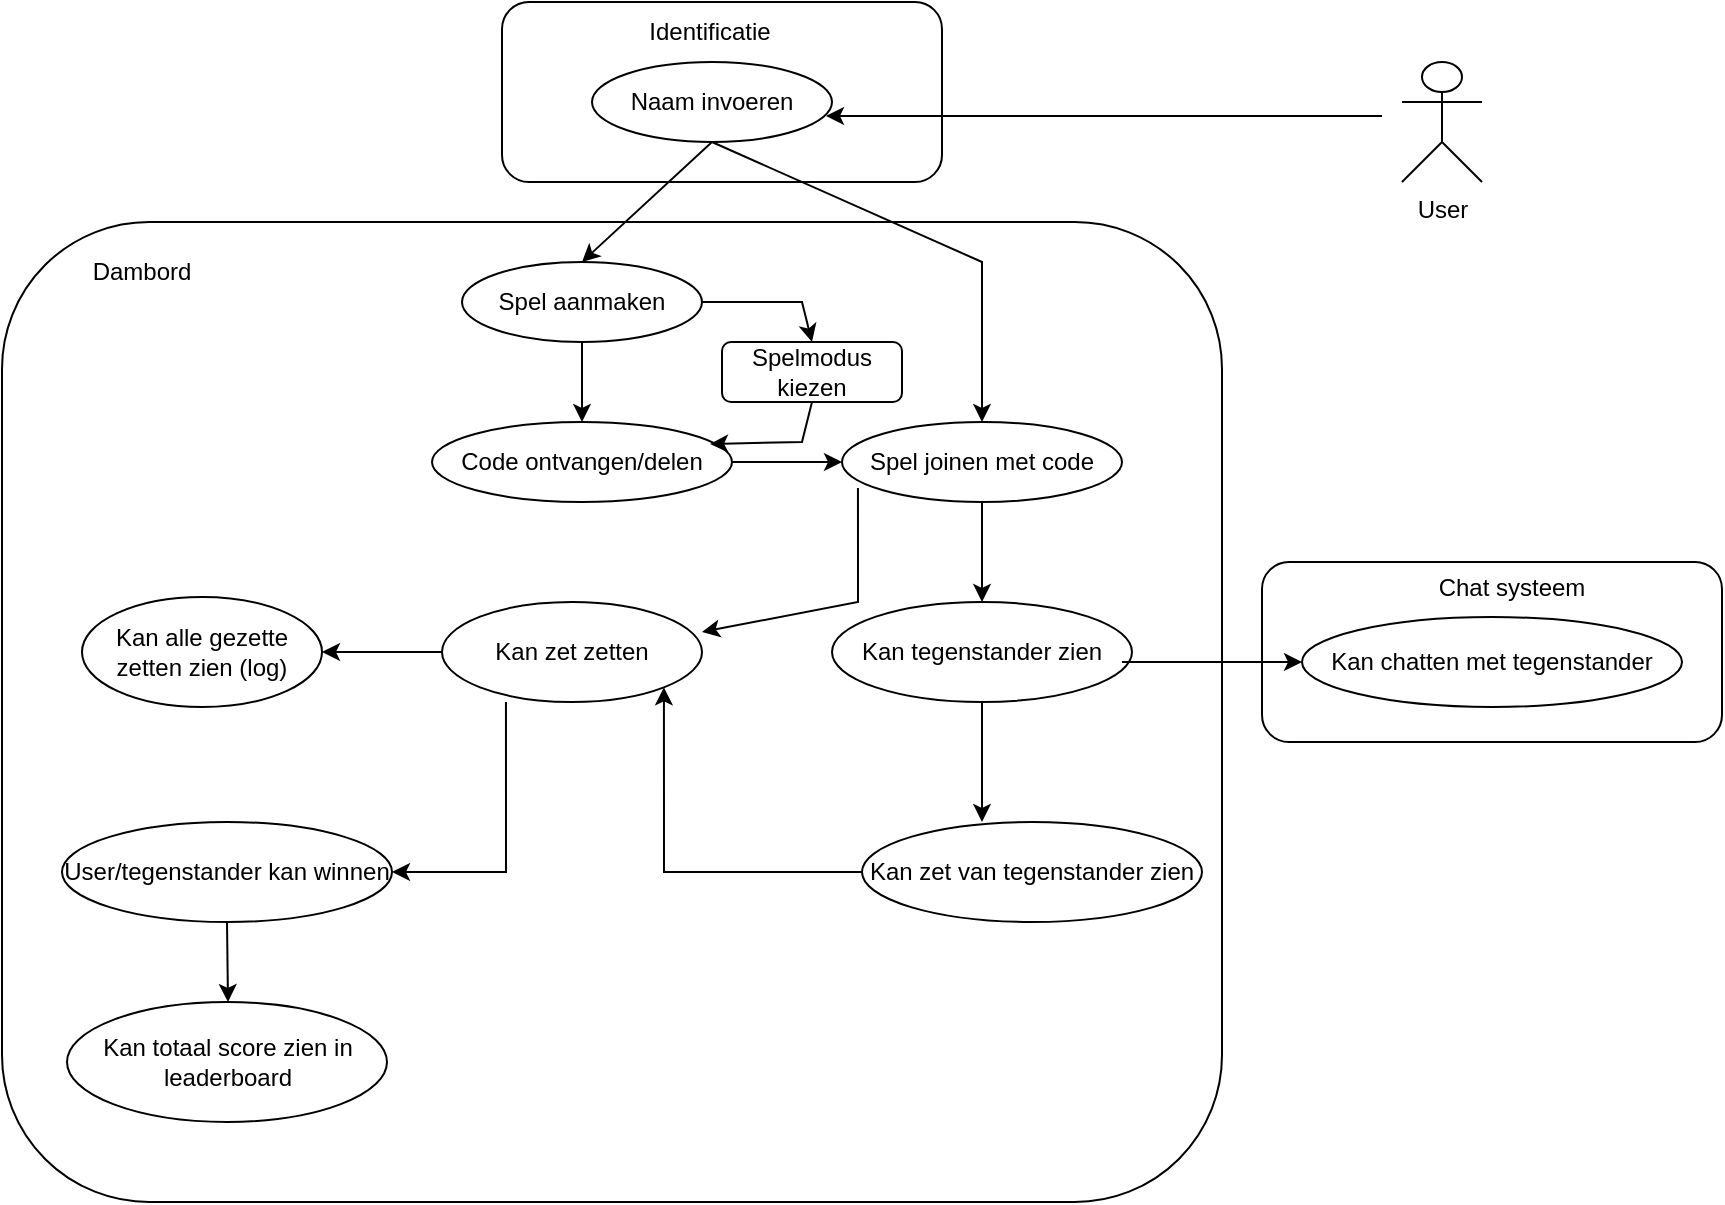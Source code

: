 <mxfile version="20.8.23" type="github">
  <diagram name="Pagina-1" id="iVGEeXCdFtGRwlNZicNf">
    <mxGraphModel dx="1674" dy="746" grid="1" gridSize="10" guides="1" tooltips="1" connect="1" arrows="1" fold="1" page="1" pageScale="1" pageWidth="827" pageHeight="1169" math="0" shadow="0">
      <root>
        <mxCell id="0" />
        <mxCell id="1" parent="0" />
        <mxCell id="-6OGnUaoObWE4JiesRjG-6" value="" style="rounded=1;whiteSpace=wrap;html=1;" vertex="1" parent="1">
          <mxGeometry x="660" y="300" width="230" height="90" as="geometry" />
        </mxCell>
        <mxCell id="-6OGnUaoObWE4JiesRjG-4" value="" style="rounded=1;whiteSpace=wrap;html=1;" vertex="1" parent="1">
          <mxGeometry x="280" y="20" width="220" height="90" as="geometry" />
        </mxCell>
        <mxCell id="-6OGnUaoObWE4JiesRjG-2" value="" style="rounded=1;whiteSpace=wrap;html=1;" vertex="1" parent="1">
          <mxGeometry x="30" y="130" width="610" height="490" as="geometry" />
        </mxCell>
        <mxCell id="9BKlG2mkJNMDfc7ccAAe-1" value="User" style="shape=umlActor;verticalLabelPosition=bottom;verticalAlign=top;html=1;outlineConnect=0;" parent="1" vertex="1">
          <mxGeometry x="730" y="50" width="40" height="60" as="geometry" />
        </mxCell>
        <mxCell id="9BKlG2mkJNMDfc7ccAAe-2" value="Naam invoeren" style="ellipse;whiteSpace=wrap;html=1;" parent="1" vertex="1">
          <mxGeometry x="325" y="50" width="120" height="40" as="geometry" />
        </mxCell>
        <mxCell id="9BKlG2mkJNMDfc7ccAAe-3" value="Spel aanmaken" style="ellipse;whiteSpace=wrap;html=1;" parent="1" vertex="1">
          <mxGeometry x="260" y="150" width="120" height="40" as="geometry" />
        </mxCell>
        <mxCell id="9BKlG2mkJNMDfc7ccAAe-4" value="Spel joinen met code" style="ellipse;whiteSpace=wrap;html=1;" parent="1" vertex="1">
          <mxGeometry x="450" y="230" width="140" height="40" as="geometry" />
        </mxCell>
        <mxCell id="9BKlG2mkJNMDfc7ccAAe-5" value="Code ontvangen/delen" style="ellipse;whiteSpace=wrap;html=1;" parent="1" vertex="1">
          <mxGeometry x="245" y="230" width="150" height="40" as="geometry" />
        </mxCell>
        <mxCell id="9BKlG2mkJNMDfc7ccAAe-8" value="" style="endArrow=classic;html=1;rounded=0;exitX=0.5;exitY=1;exitDx=0;exitDy=0;entryX=0.5;entryY=0;entryDx=0;entryDy=0;" parent="1" source="9BKlG2mkJNMDfc7ccAAe-2" target="9BKlG2mkJNMDfc7ccAAe-3" edge="1">
          <mxGeometry width="50" height="50" relative="1" as="geometry">
            <mxPoint x="420" y="350" as="sourcePoint" />
            <mxPoint x="470" y="300" as="targetPoint" />
          </mxGeometry>
        </mxCell>
        <mxCell id="9BKlG2mkJNMDfc7ccAAe-9" value="" style="endArrow=classic;html=1;rounded=0;exitX=0.5;exitY=1;exitDx=0;exitDy=0;entryX=0.5;entryY=0;entryDx=0;entryDy=0;" parent="1" source="9BKlG2mkJNMDfc7ccAAe-2" target="9BKlG2mkJNMDfc7ccAAe-4" edge="1">
          <mxGeometry width="50" height="50" relative="1" as="geometry">
            <mxPoint x="420" y="350" as="sourcePoint" />
            <mxPoint x="470" y="300" as="targetPoint" />
            <Array as="points">
              <mxPoint x="520" y="150" />
            </Array>
          </mxGeometry>
        </mxCell>
        <mxCell id="9BKlG2mkJNMDfc7ccAAe-10" value="" style="endArrow=classic;html=1;rounded=0;exitX=0.5;exitY=1;exitDx=0;exitDy=0;" parent="1" source="9BKlG2mkJNMDfc7ccAAe-3" target="9BKlG2mkJNMDfc7ccAAe-5" edge="1">
          <mxGeometry width="50" height="50" relative="1" as="geometry">
            <mxPoint x="420" y="350" as="sourcePoint" />
            <mxPoint x="320" y="220" as="targetPoint" />
          </mxGeometry>
        </mxCell>
        <mxCell id="9BKlG2mkJNMDfc7ccAAe-11" value="" style="endArrow=classic;html=1;rounded=0;exitX=1;exitY=0.5;exitDx=0;exitDy=0;entryX=0;entryY=0.5;entryDx=0;entryDy=0;" parent="1" source="9BKlG2mkJNMDfc7ccAAe-5" target="9BKlG2mkJNMDfc7ccAAe-4" edge="1">
          <mxGeometry width="50" height="50" relative="1" as="geometry">
            <mxPoint x="420" y="350" as="sourcePoint" />
            <mxPoint x="470" y="300" as="targetPoint" />
          </mxGeometry>
        </mxCell>
        <mxCell id="9BKlG2mkJNMDfc7ccAAe-12" value="Kan tegenstander zien" style="ellipse;whiteSpace=wrap;html=1;" parent="1" vertex="1">
          <mxGeometry x="445" y="320" width="150" height="50" as="geometry" />
        </mxCell>
        <mxCell id="9BKlG2mkJNMDfc7ccAAe-13" value="" style="endArrow=classic;html=1;rounded=0;exitX=0.5;exitY=1;exitDx=0;exitDy=0;entryX=0.5;entryY=0;entryDx=0;entryDy=0;" parent="1" source="9BKlG2mkJNMDfc7ccAAe-4" target="9BKlG2mkJNMDfc7ccAAe-12" edge="1">
          <mxGeometry width="50" height="50" relative="1" as="geometry">
            <mxPoint x="420" y="410" as="sourcePoint" />
            <mxPoint x="470" y="360" as="targetPoint" />
          </mxGeometry>
        </mxCell>
        <mxCell id="9BKlG2mkJNMDfc7ccAAe-14" value="Kan zet zetten" style="ellipse;whiteSpace=wrap;html=1;" parent="1" vertex="1">
          <mxGeometry x="250" y="320" width="130" height="50" as="geometry" />
        </mxCell>
        <mxCell id="9BKlG2mkJNMDfc7ccAAe-15" value="" style="endArrow=classic;html=1;rounded=0;entryX=1;entryY=0.3;entryDx=0;entryDy=0;entryPerimeter=0;exitX=0.057;exitY=0.825;exitDx=0;exitDy=0;exitPerimeter=0;" parent="1" source="9BKlG2mkJNMDfc7ccAAe-4" target="9BKlG2mkJNMDfc7ccAAe-14" edge="1">
          <mxGeometry width="50" height="50" relative="1" as="geometry">
            <mxPoint x="430" y="300" as="sourcePoint" />
            <mxPoint x="410" y="300" as="targetPoint" />
            <Array as="points">
              <mxPoint x="458" y="320" />
            </Array>
          </mxGeometry>
        </mxCell>
        <mxCell id="9BKlG2mkJNMDfc7ccAAe-16" value="Kan zet van tegenstander zien" style="ellipse;whiteSpace=wrap;html=1;" parent="1" vertex="1">
          <mxGeometry x="460" y="430" width="170" height="50" as="geometry" />
        </mxCell>
        <mxCell id="9BKlG2mkJNMDfc7ccAAe-17" value="" style="endArrow=classic;html=1;rounded=0;exitX=0.5;exitY=1;exitDx=0;exitDy=0;" parent="1" source="9BKlG2mkJNMDfc7ccAAe-12" edge="1">
          <mxGeometry width="50" height="50" relative="1" as="geometry">
            <mxPoint x="420" y="410" as="sourcePoint" />
            <mxPoint x="520" y="430" as="targetPoint" />
          </mxGeometry>
        </mxCell>
        <mxCell id="9BKlG2mkJNMDfc7ccAAe-18" value="" style="endArrow=classic;html=1;rounded=0;entryX=1;entryY=1;entryDx=0;entryDy=0;exitX=0;exitY=0.5;exitDx=0;exitDy=0;" parent="1" source="9BKlG2mkJNMDfc7ccAAe-16" target="9BKlG2mkJNMDfc7ccAAe-14" edge="1">
          <mxGeometry width="50" height="50" relative="1" as="geometry">
            <mxPoint x="309" y="450" as="sourcePoint" />
            <mxPoint x="470" y="360" as="targetPoint" />
            <Array as="points">
              <mxPoint x="361" y="455" />
            </Array>
          </mxGeometry>
        </mxCell>
        <mxCell id="9BKlG2mkJNMDfc7ccAAe-19" value="User/tegenstander kan winnen" style="ellipse;whiteSpace=wrap;html=1;" parent="1" vertex="1">
          <mxGeometry x="60" y="430" width="165" height="50" as="geometry" />
        </mxCell>
        <mxCell id="9BKlG2mkJNMDfc7ccAAe-20" value="" style="endArrow=classic;html=1;rounded=0;entryX=0;entryY=0.5;entryDx=0;entryDy=0;" parent="1" edge="1" target="9BKlG2mkJNMDfc7ccAAe-21">
          <mxGeometry width="50" height="50" relative="1" as="geometry">
            <mxPoint x="590" y="350" as="sourcePoint" />
            <mxPoint x="650" y="350" as="targetPoint" />
          </mxGeometry>
        </mxCell>
        <mxCell id="9BKlG2mkJNMDfc7ccAAe-21" value="Kan chatten met tegenstander" style="ellipse;whiteSpace=wrap;html=1;" parent="1" vertex="1">
          <mxGeometry x="680" y="327.5" width="190" height="45" as="geometry" />
        </mxCell>
        <mxCell id="9BKlG2mkJNMDfc7ccAAe-22" value="" style="endArrow=classic;html=1;rounded=0;exitX=0.246;exitY=1;exitDx=0;exitDy=0;exitPerimeter=0;entryX=1;entryY=0.5;entryDx=0;entryDy=0;" parent="1" source="9BKlG2mkJNMDfc7ccAAe-14" target="9BKlG2mkJNMDfc7ccAAe-19" edge="1">
          <mxGeometry width="50" height="50" relative="1" as="geometry">
            <mxPoint x="420" y="440" as="sourcePoint" />
            <mxPoint x="470" y="390" as="targetPoint" />
            <Array as="points">
              <mxPoint x="282" y="455" />
            </Array>
          </mxGeometry>
        </mxCell>
        <mxCell id="9BKlG2mkJNMDfc7ccAAe-23" value="" style="endArrow=classic;html=1;rounded=0;exitX=0.5;exitY=1;exitDx=0;exitDy=0;" parent="1" source="9BKlG2mkJNMDfc7ccAAe-19" edge="1">
          <mxGeometry width="50" height="50" relative="1" as="geometry">
            <mxPoint x="420" y="380" as="sourcePoint" />
            <mxPoint x="143" y="520" as="targetPoint" />
          </mxGeometry>
        </mxCell>
        <mxCell id="9BKlG2mkJNMDfc7ccAAe-24" value="Kan totaal score zien in leaderboard" style="ellipse;whiteSpace=wrap;html=1;" parent="1" vertex="1">
          <mxGeometry x="62.5" y="520" width="160" height="60" as="geometry" />
        </mxCell>
        <mxCell id="9BKlG2mkJNMDfc7ccAAe-25" value="Spelmodus kiezen" style="rounded=1;whiteSpace=wrap;html=1;" parent="1" vertex="1">
          <mxGeometry x="390" y="190" width="90" height="30" as="geometry" />
        </mxCell>
        <mxCell id="9BKlG2mkJNMDfc7ccAAe-28" value="" style="endArrow=classic;html=1;rounded=0;exitX=1;exitY=0.5;exitDx=0;exitDy=0;entryX=0.5;entryY=0;entryDx=0;entryDy=0;" parent="1" source="9BKlG2mkJNMDfc7ccAAe-3" target="9BKlG2mkJNMDfc7ccAAe-25" edge="1">
          <mxGeometry width="50" height="50" relative="1" as="geometry">
            <mxPoint x="420" y="410" as="sourcePoint" />
            <mxPoint x="470" y="360" as="targetPoint" />
            <Array as="points">
              <mxPoint x="430" y="170" />
            </Array>
          </mxGeometry>
        </mxCell>
        <mxCell id="9BKlG2mkJNMDfc7ccAAe-29" value="" style="endArrow=classic;html=1;rounded=0;exitX=0.5;exitY=1;exitDx=0;exitDy=0;entryX=0.927;entryY=0.275;entryDx=0;entryDy=0;entryPerimeter=0;" parent="1" source="9BKlG2mkJNMDfc7ccAAe-25" target="9BKlG2mkJNMDfc7ccAAe-5" edge="1">
          <mxGeometry width="50" height="50" relative="1" as="geometry">
            <mxPoint x="420" y="410" as="sourcePoint" />
            <mxPoint x="470" y="360" as="targetPoint" />
            <Array as="points">
              <mxPoint x="430" y="240" />
            </Array>
          </mxGeometry>
        </mxCell>
        <mxCell id="9BKlG2mkJNMDfc7ccAAe-30" value="" style="endArrow=classic;html=1;rounded=0;exitX=0;exitY=0.5;exitDx=0;exitDy=0;" parent="1" source="9BKlG2mkJNMDfc7ccAAe-14" target="9BKlG2mkJNMDfc7ccAAe-32" edge="1">
          <mxGeometry width="50" height="50" relative="1" as="geometry">
            <mxPoint x="420" y="440" as="sourcePoint" />
            <mxPoint x="160" y="342" as="targetPoint" />
          </mxGeometry>
        </mxCell>
        <mxCell id="9BKlG2mkJNMDfc7ccAAe-32" value="Kan alle gezette zetten zien (log)" style="ellipse;whiteSpace=wrap;html=1;" parent="1" vertex="1">
          <mxGeometry x="70" y="317.5" width="120" height="55" as="geometry" />
        </mxCell>
        <mxCell id="-6OGnUaoObWE4JiesRjG-1" value="" style="endArrow=classic;html=1;rounded=0;entryX=0.975;entryY=0.675;entryDx=0;entryDy=0;entryPerimeter=0;" edge="1" parent="1" target="9BKlG2mkJNMDfc7ccAAe-2">
          <mxGeometry width="50" height="50" relative="1" as="geometry">
            <mxPoint x="720" y="77" as="sourcePoint" />
            <mxPoint x="850" y="360" as="targetPoint" />
          </mxGeometry>
        </mxCell>
        <mxCell id="-6OGnUaoObWE4JiesRjG-3" value="Dambord" style="text;html=1;strokeColor=none;fillColor=none;align=center;verticalAlign=middle;whiteSpace=wrap;rounded=0;" vertex="1" parent="1">
          <mxGeometry x="70" y="140" width="60" height="30" as="geometry" />
        </mxCell>
        <mxCell id="-6OGnUaoObWE4JiesRjG-5" value="Identificatie" style="text;html=1;strokeColor=none;fillColor=none;align=center;verticalAlign=middle;whiteSpace=wrap;rounded=0;" vertex="1" parent="1">
          <mxGeometry x="354" y="20" width="60" height="30" as="geometry" />
        </mxCell>
        <mxCell id="-6OGnUaoObWE4JiesRjG-7" value="Chat systeem" style="text;html=1;strokeColor=none;fillColor=none;align=center;verticalAlign=middle;whiteSpace=wrap;rounded=0;" vertex="1" parent="1">
          <mxGeometry x="740" y="297.5" width="90" height="30" as="geometry" />
        </mxCell>
      </root>
    </mxGraphModel>
  </diagram>
</mxfile>
